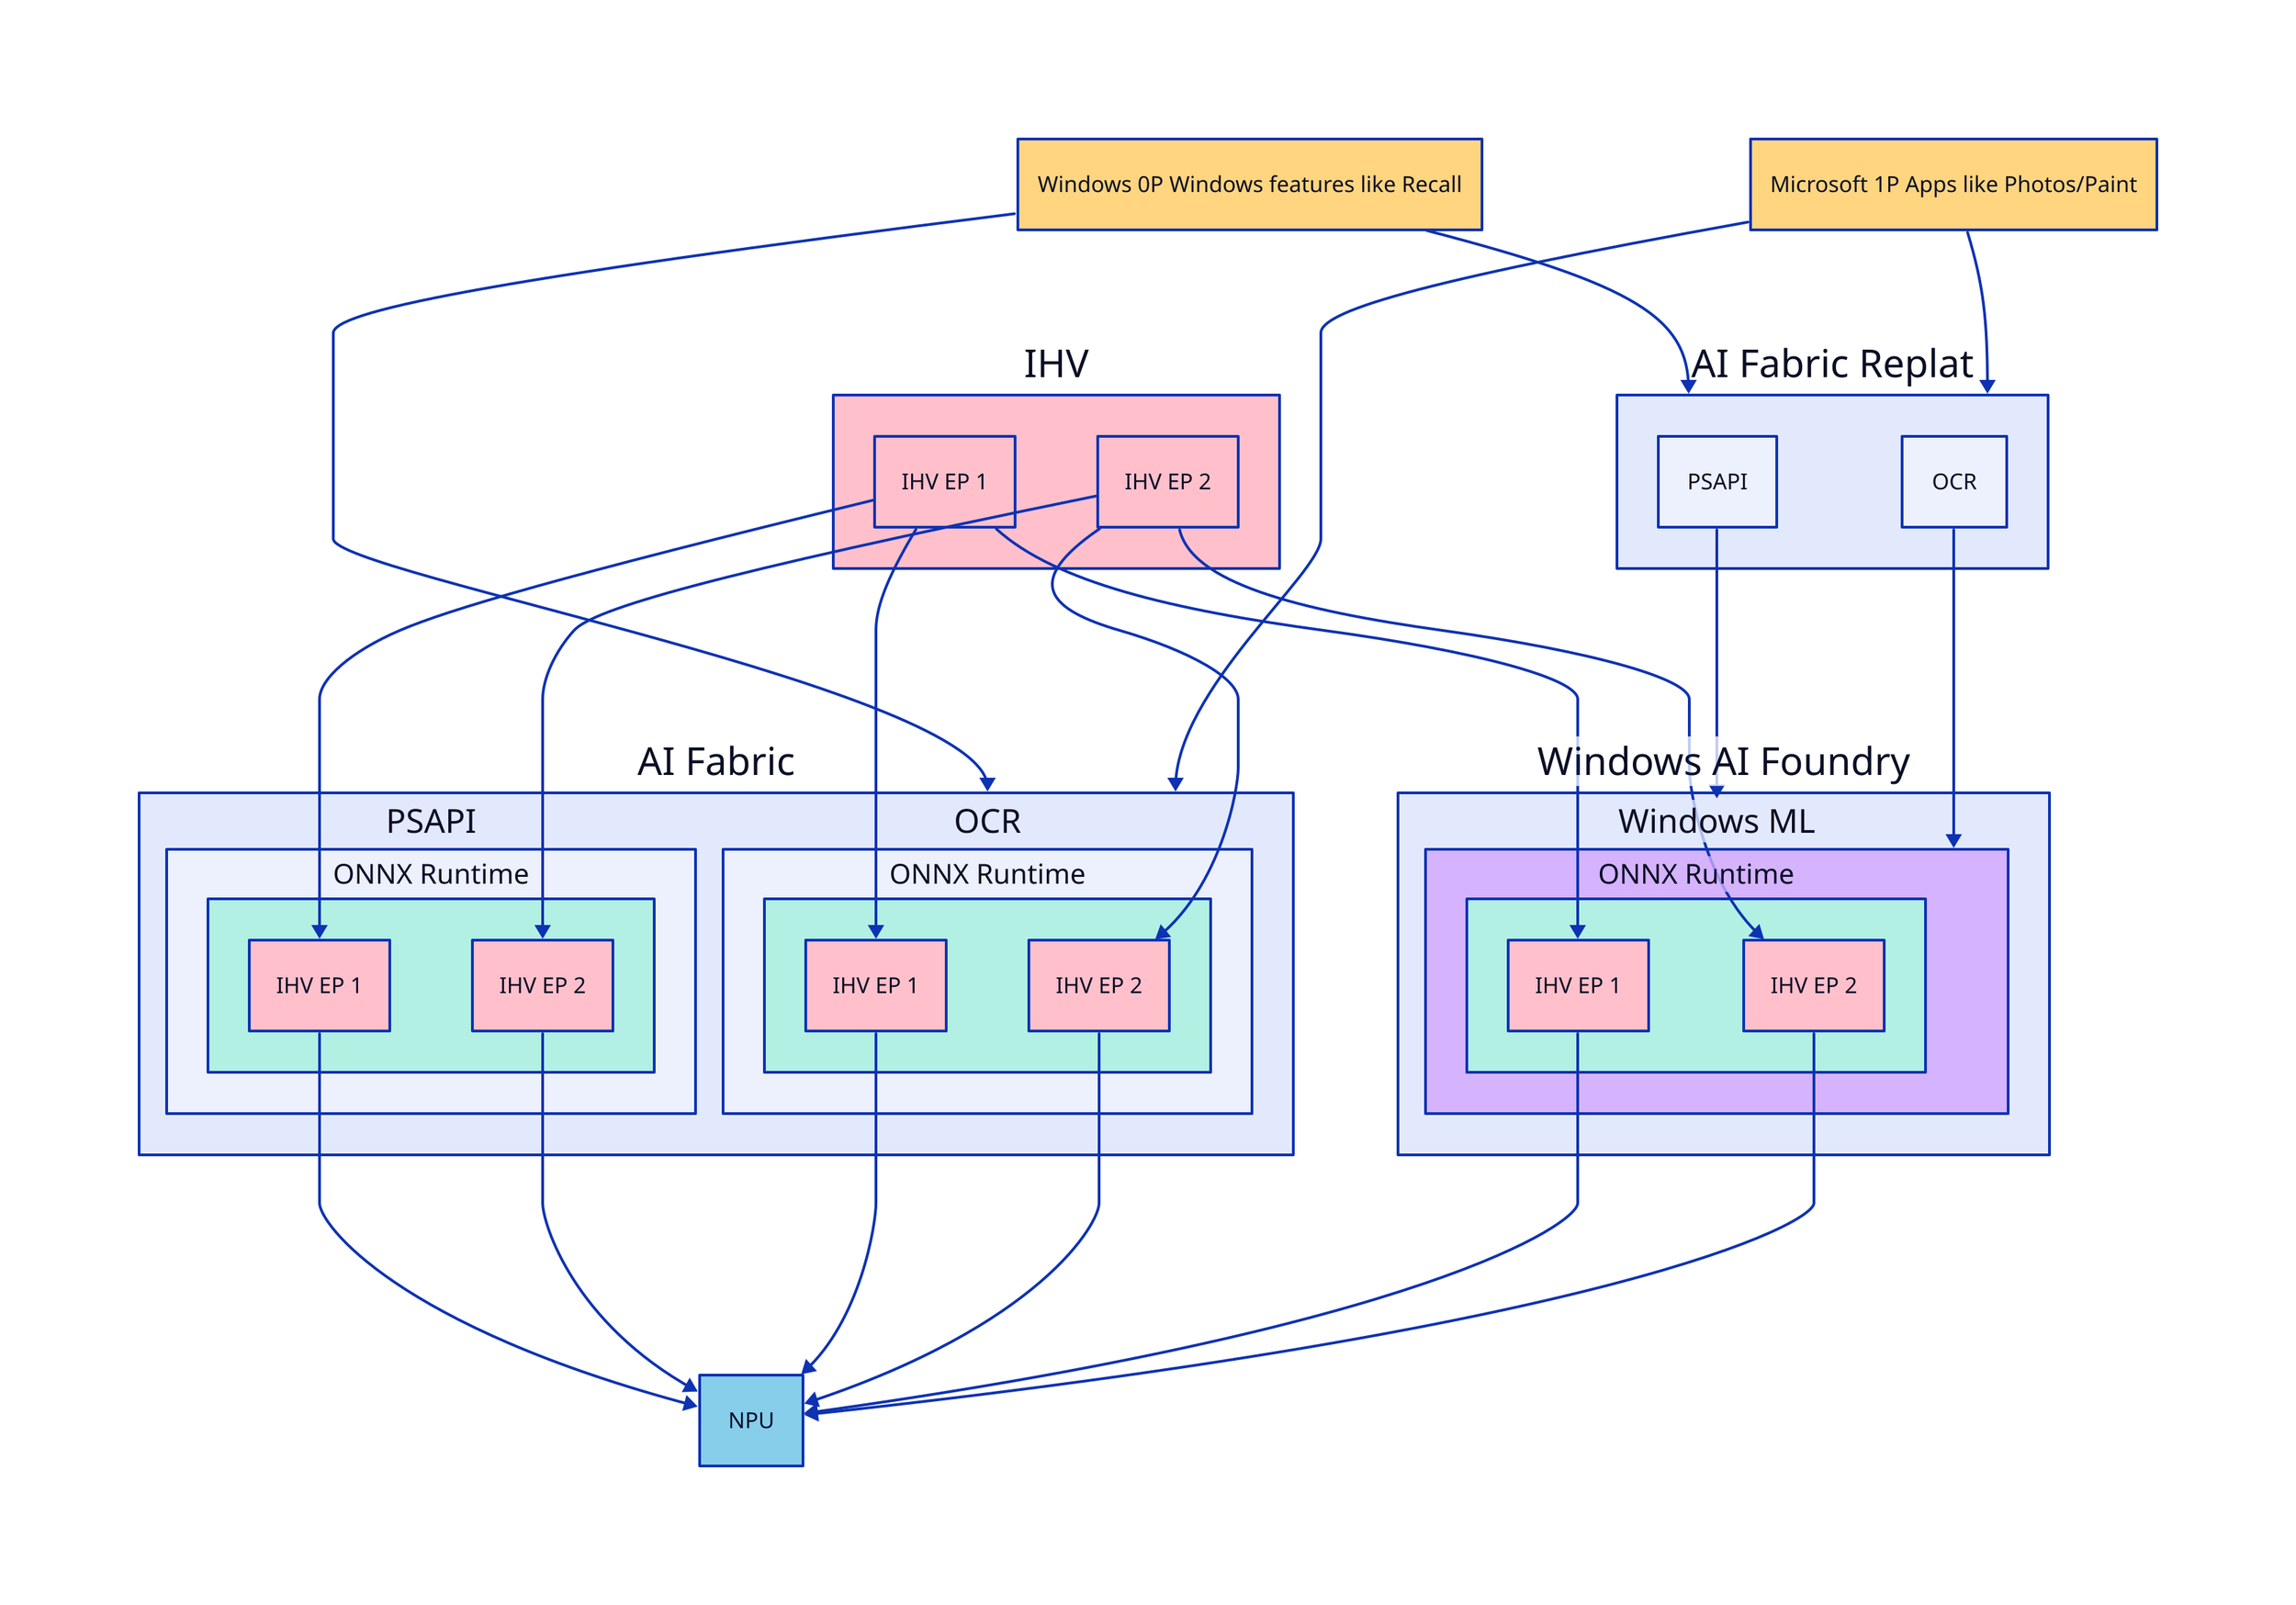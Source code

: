 0PWAIIA: "Windows 0P Windows features like Recall" {
  style.fill: "#ffd580"
}

1PWAIIA: "Microsoft 1P Apps like Photos/Paint" {
  style.fill: "#ffd580"
}

AIF: "AI Fabric" {
  PSAPI: "PSAPI" {
    ONNX: "ONNX Runtime" {
      style.fill: "#b2f0e3"
      EP1: "IHV EP 1" {
        style.fill: "#ffc0cb"
      }
      EP2: "IHV EP 2" {
        style.fill: "#ffc0cb"
      }
    }
  }
  OCR: "OCR" {
    ONNX: "ONNX Runtime" {
      style.fill: "#b2f0e3"
      EP1: "IHV EP 1" {
        style.fill: "#ffc0cb"
      }
      EP2: "IHV EP 2" {
        style.fill: "#ffc0cb"
      }
    }
  }
}

AIF_REPLAT: "AI Fabric Replat" {
  PSAPI: "PSAPI"
  OCR: "OCR"
}

WinAIF: "Windows AI Foundry" {
  WinML: "Windows ML" {
    style.fill: "#d5b3ff"
    ONNX: "ONNX Runtime" {
      style.fill: "#b2f0e3"
      EP1: "IHV EP 1" {
        style.fill: "#ffc0cb"
      }
      EP2: "IHV EP 2" {
        style.fill: "#ffc0cb"
      }
    }
  }
}

IHV: "IHV" {
  EP1: "IHV EP 1" {
    style.fill: "#ffc0cb"
  }
  EP2: "IHV EP 2" {
    style.fill: "#ffc0cb"
  }
  style.fill: "#ffc0cb"
}

NPU: "NPU" {
  style.fill: "#87ceeb"
}

0PWAIIA -> AIF
1PWAIIA -> AIF

IHV.EP1 -> WinAIF.WinML.ONNX.EP1
IHV.EP2 -> WinAIF.WinML.ONNX.EP2

IHV.EP1 -> AIF.PSAPI.ONNX.EP1
IHV.EP2 -> AIF.PSAPI.ONNX.EP2

IHV.EP1 -> AIF.OCR.ONNX.EP1
IHV.EP2 -> AIF.OCR.ONNX.EP2

AIF_REPLAT.PSAPI -> WinAIF.WinML
AIF_REPLAT.OCR -> WinAIF.WinML

0PWAIIA -> AIF_REPLAT
1PWAIIA -> AIF_REPLAT

AIF.PSAPI.ONNX.EP1 -> NPU
AIF.PSAPI.ONNX.EP2 -> NPU
AIF.OCR.ONNX.EP1 -> NPU
AIF.OCR.ONNX.EP2 -> NPU
WinAIF.WinML.ONNX.EP1 -> NPU
WinAIF.WinML.ONNX.EP2 -> NPU
